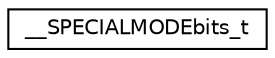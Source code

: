 digraph "Graphical Class Hierarchy"
{
  edge [fontname="Helvetica",fontsize="10",labelfontname="Helvetica",labelfontsize="10"];
  node [fontname="Helvetica",fontsize="10",shape=record];
  rankdir="LR";
  Node1 [label="__SPECIALMODEbits_t",height=0.2,width=0.4,color="black", fillcolor="white", style="filled",URL="$union_____s_p_e_c_i_a_l_m_o_d_ebits__t.html"];
}

